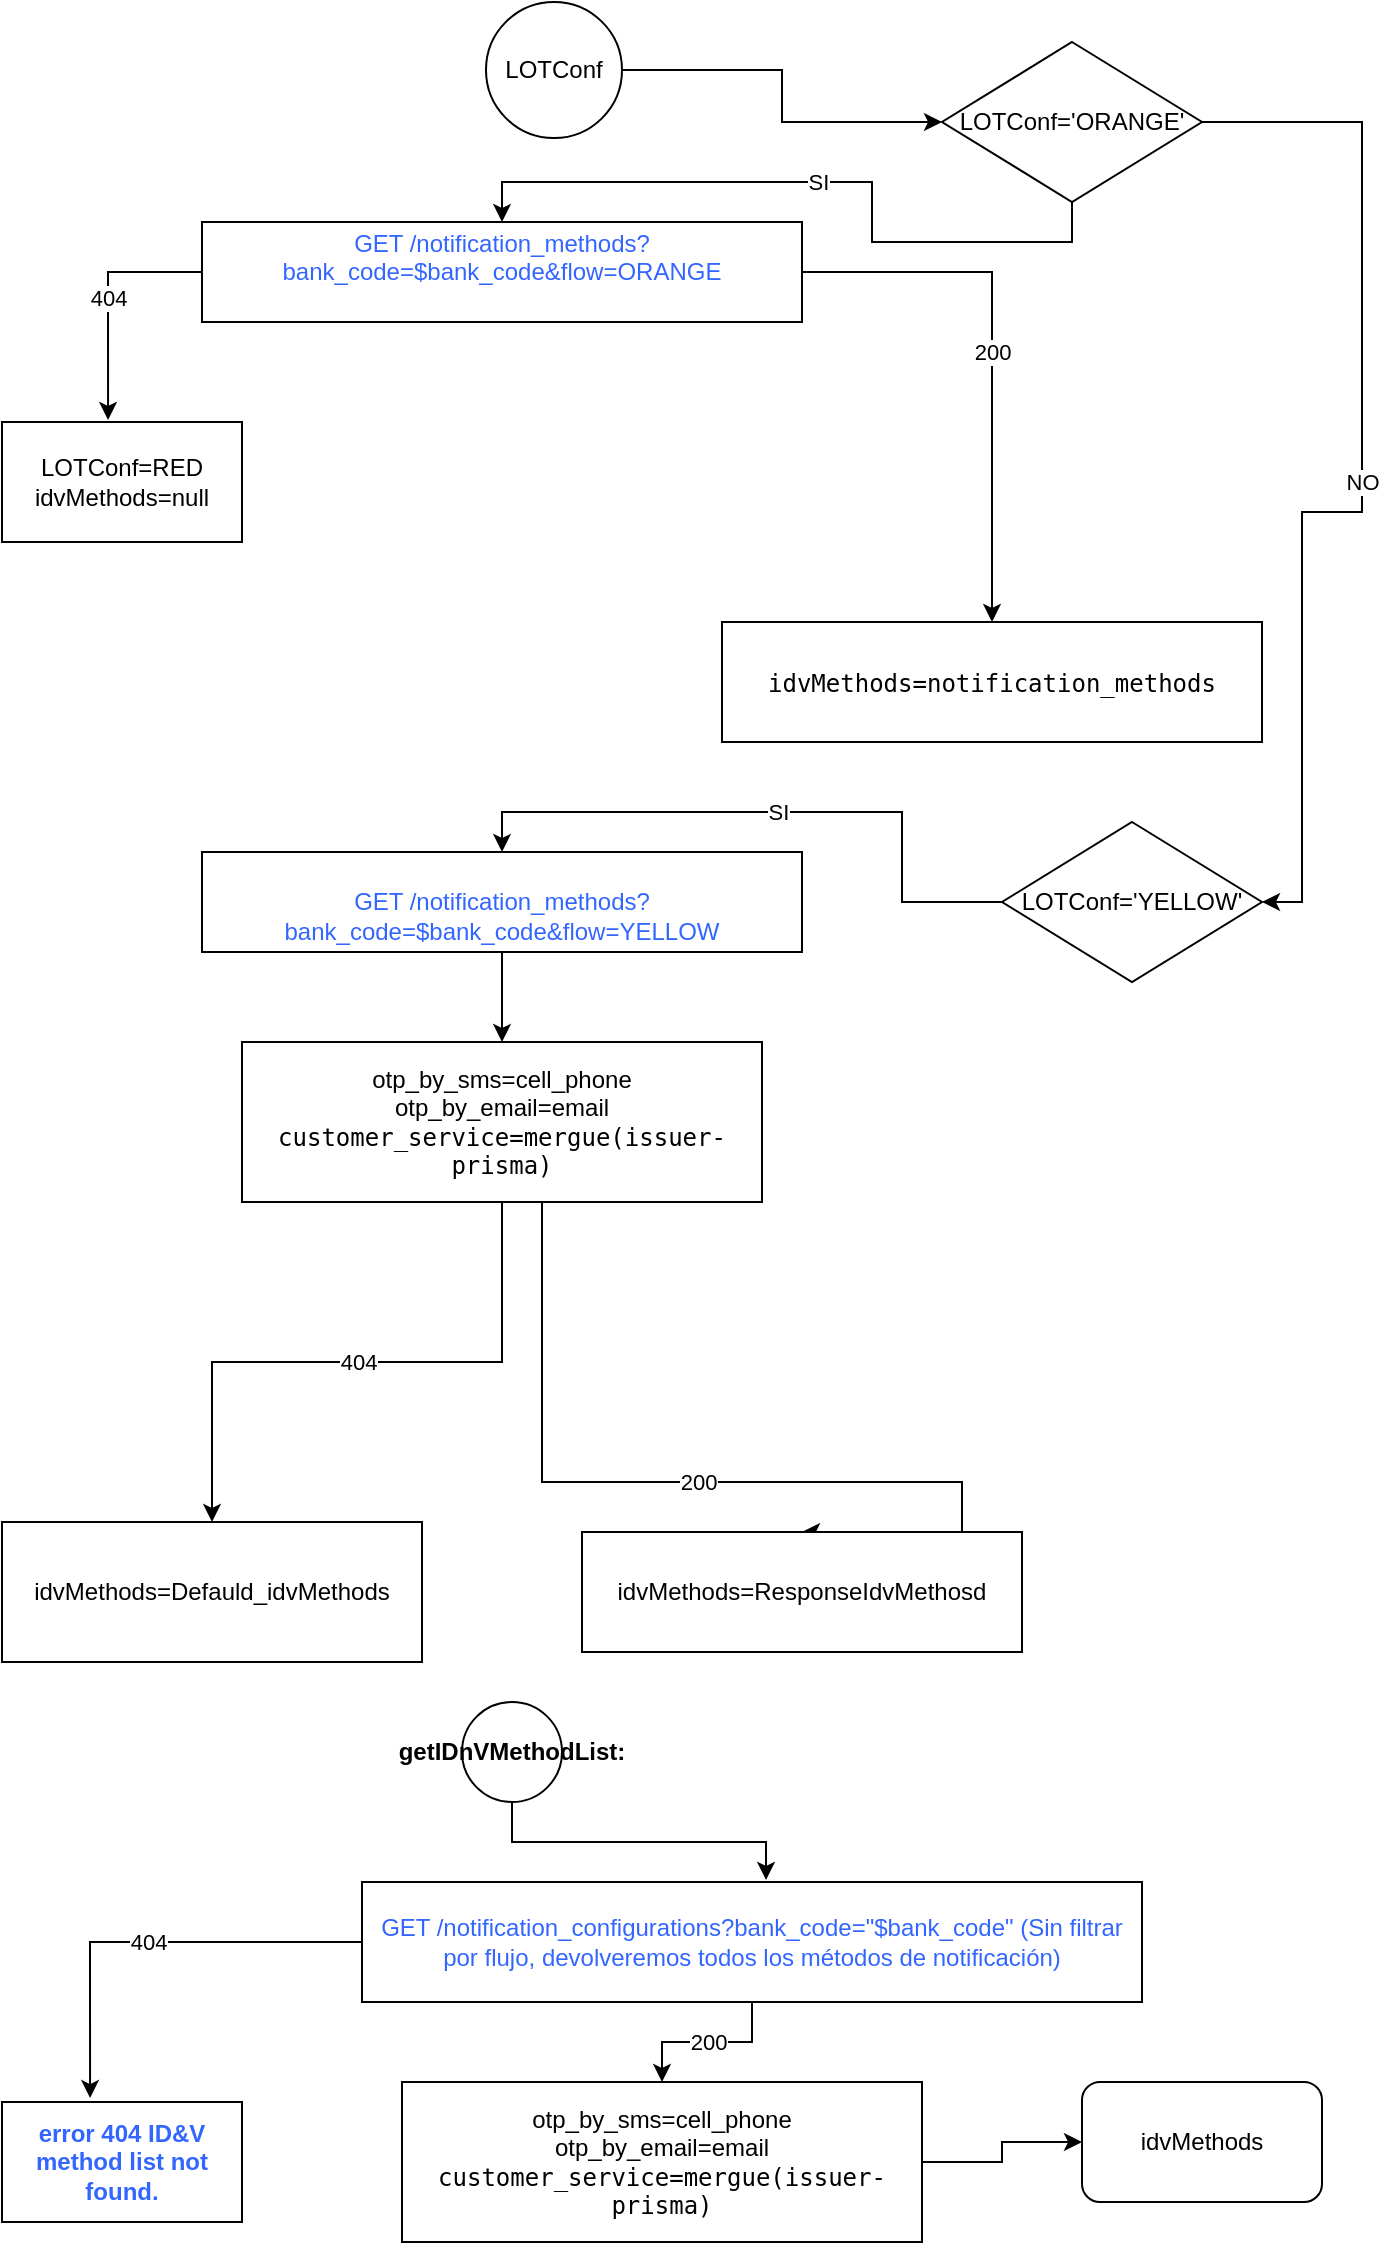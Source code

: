 <mxfile version="14.6.13" type="github">
  <diagram id="C5RBs43oDa-KdzZeNtuy" name="Page-1">
    <mxGraphModel dx="868" dy="451" grid="1" gridSize="10" guides="1" tooltips="1" connect="1" arrows="1" fold="1" page="1" pageScale="1" pageWidth="827" pageHeight="1169" math="0" shadow="0">
      <root>
        <mxCell id="WIyWlLk6GJQsqaUBKTNV-0" />
        <mxCell id="WIyWlLk6GJQsqaUBKTNV-1" parent="WIyWlLk6GJQsqaUBKTNV-0" />
        <mxCell id="--8OfGOdi-1qrSHV2bzc-3" value="404" style="edgeStyle=orthogonalEdgeStyle;rounded=0;orthogonalLoop=1;jettySize=auto;html=1;entryX=0.442;entryY=-0.017;entryDx=0;entryDy=0;entryPerimeter=0;exitX=0;exitY=0.5;exitDx=0;exitDy=0;" edge="1" parent="WIyWlLk6GJQsqaUBKTNV-1" source="--8OfGOdi-1qrSHV2bzc-1" target="--8OfGOdi-1qrSHV2bzc-2">
          <mxGeometry relative="1" as="geometry" />
        </mxCell>
        <mxCell id="--8OfGOdi-1qrSHV2bzc-6" value="200" style="edgeStyle=orthogonalEdgeStyle;rounded=0;orthogonalLoop=1;jettySize=auto;html=1;exitX=1;exitY=0.5;exitDx=0;exitDy=0;entryX=0.5;entryY=0;entryDx=0;entryDy=0;" edge="1" parent="WIyWlLk6GJQsqaUBKTNV-1" source="--8OfGOdi-1qrSHV2bzc-1" target="--8OfGOdi-1qrSHV2bzc-5">
          <mxGeometry relative="1" as="geometry">
            <mxPoint x="560" y="170" as="targetPoint" />
          </mxGeometry>
        </mxCell>
        <mxCell id="--8OfGOdi-1qrSHV2bzc-1" value="&#xa;&lt;span style=&quot;color: rgb(51 , 102 , 255)&quot;&gt;GET /notification_methods?bank_code=$bank_code&amp;amp;flow=ORANGE&lt;/span&gt;&#xa;&#xa;" style="rounded=0;whiteSpace=wrap;html=1;" vertex="1" parent="WIyWlLk6GJQsqaUBKTNV-1">
          <mxGeometry x="160" y="120" width="300" height="50" as="geometry" />
        </mxCell>
        <mxCell id="--8OfGOdi-1qrSHV2bzc-2" value="&lt;div&gt;LOTConf=RED&lt;span style=&quot;background-color: rgb(255 , 255 , 255)&quot;&gt;&lt;br&gt;&lt;/span&gt;&lt;/div&gt;&lt;div&gt;&lt;span style=&quot;background-color: rgb(255 , 255 , 255)&quot;&gt;idvMethods=null&lt;/span&gt;&lt;/div&gt;" style="rounded=0;whiteSpace=wrap;html=1;" vertex="1" parent="WIyWlLk6GJQsqaUBKTNV-1">
          <mxGeometry x="60" y="220" width="120" height="60" as="geometry" />
        </mxCell>
        <mxCell id="--8OfGOdi-1qrSHV2bzc-5" value="&lt;div style=&quot;font-family: &amp;#34;consolas&amp;#34; , &amp;#34;courier new&amp;#34; , monospace ; font-weight: normal ; font-size: 12px ; line-height: 18px&quot;&gt;&lt;div&gt;&lt;pre style=&quot;font-family: &amp;#34;jetbrains mono&amp;#34; , monospace&quot;&gt;&lt;span style=&quot;background-color: rgb(255 , 255 , 255)&quot;&gt;idvMethods=&lt;/span&gt;&lt;span style=&quot;background-color: rgb(255 , 255 , 255)&quot;&gt;notification_methods&lt;/span&gt;&lt;/pre&gt;&lt;/div&gt;&lt;/div&gt;" style="rounded=0;whiteSpace=wrap;html=1;" vertex="1" parent="WIyWlLk6GJQsqaUBKTNV-1">
          <mxGeometry x="420" y="320" width="270" height="60" as="geometry" />
        </mxCell>
        <mxCell id="--8OfGOdi-1qrSHV2bzc-28" value="404" style="edgeStyle=orthogonalEdgeStyle;rounded=0;orthogonalLoop=1;jettySize=auto;html=1;" edge="1" parent="WIyWlLk6GJQsqaUBKTNV-1" source="--8OfGOdi-1qrSHV2bzc-7" target="--8OfGOdi-1qrSHV2bzc-17">
          <mxGeometry relative="1" as="geometry" />
        </mxCell>
        <mxCell id="--8OfGOdi-1qrSHV2bzc-7" value="&lt;div&gt;otp_by_sms=cell_phone&lt;/div&gt;&lt;div&gt;otp_by_email=email&lt;/div&gt;&lt;code class=&quot;java plain&quot;&gt;customer_service=mergue(issuer-prisma)&lt;/code&gt;" style="rounded=0;whiteSpace=wrap;html=1;" vertex="1" parent="WIyWlLk6GJQsqaUBKTNV-1">
          <mxGeometry x="180" y="530" width="260" height="80" as="geometry" />
        </mxCell>
        <mxCell id="--8OfGOdi-1qrSHV2bzc-23" style="edgeStyle=orthogonalEdgeStyle;rounded=0;orthogonalLoop=1;jettySize=auto;html=1;entryX=0;entryY=0.5;entryDx=0;entryDy=0;" edge="1" parent="WIyWlLk6GJQsqaUBKTNV-1" source="--8OfGOdi-1qrSHV2bzc-9" target="--8OfGOdi-1qrSHV2bzc-11">
          <mxGeometry relative="1" as="geometry" />
        </mxCell>
        <mxCell id="--8OfGOdi-1qrSHV2bzc-9" value="LOTConf" style="ellipse;whiteSpace=wrap;html=1;aspect=fixed;" vertex="1" parent="WIyWlLk6GJQsqaUBKTNV-1">
          <mxGeometry x="302" y="10" width="68" height="68" as="geometry" />
        </mxCell>
        <mxCell id="--8OfGOdi-1qrSHV2bzc-12" value="SI" style="edgeStyle=orthogonalEdgeStyle;rounded=0;orthogonalLoop=1;jettySize=auto;html=1;exitX=0.5;exitY=1;exitDx=0;exitDy=0;" edge="1" parent="WIyWlLk6GJQsqaUBKTNV-1" source="--8OfGOdi-1qrSHV2bzc-11" target="--8OfGOdi-1qrSHV2bzc-1">
          <mxGeometry relative="1" as="geometry" />
        </mxCell>
        <mxCell id="--8OfGOdi-1qrSHV2bzc-15" value="NO" style="edgeStyle=orthogonalEdgeStyle;rounded=0;orthogonalLoop=1;jettySize=auto;html=1;entryX=1;entryY=0.5;entryDx=0;entryDy=0;" edge="1" parent="WIyWlLk6GJQsqaUBKTNV-1" source="--8OfGOdi-1qrSHV2bzc-11" target="--8OfGOdi-1qrSHV2bzc-14">
          <mxGeometry relative="1" as="geometry">
            <mxPoint x="700" y="450" as="targetPoint" />
            <Array as="points">
              <mxPoint x="740" y="70" />
              <mxPoint x="740" y="265" />
              <mxPoint x="710" y="265" />
              <mxPoint x="710" y="460" />
            </Array>
          </mxGeometry>
        </mxCell>
        <mxCell id="--8OfGOdi-1qrSHV2bzc-11" value="LOTConf=&#39;ORANGE&#39;" style="rhombus;whiteSpace=wrap;html=1;" vertex="1" parent="WIyWlLk6GJQsqaUBKTNV-1">
          <mxGeometry x="530" y="30" width="130" height="80" as="geometry" />
        </mxCell>
        <mxCell id="--8OfGOdi-1qrSHV2bzc-20" value="200" style="edgeStyle=orthogonalEdgeStyle;rounded=0;orthogonalLoop=1;jettySize=auto;html=1;exitX=0.5;exitY=1;exitDx=0;exitDy=0;entryX=0.5;entryY=0;entryDx=0;entryDy=0;" edge="1" parent="WIyWlLk6GJQsqaUBKTNV-1" source="--8OfGOdi-1qrSHV2bzc-7" target="--8OfGOdi-1qrSHV2bzc-19">
          <mxGeometry relative="1" as="geometry">
            <mxPoint x="410" y="563" as="targetPoint" />
            <Array as="points">
              <mxPoint x="330" y="750" />
              <mxPoint x="540" y="750" />
              <mxPoint x="540" y="775" />
            </Array>
          </mxGeometry>
        </mxCell>
        <mxCell id="--8OfGOdi-1qrSHV2bzc-27" style="edgeStyle=orthogonalEdgeStyle;rounded=0;orthogonalLoop=1;jettySize=auto;html=1;" edge="1" parent="WIyWlLk6GJQsqaUBKTNV-1" source="--8OfGOdi-1qrSHV2bzc-13" target="--8OfGOdi-1qrSHV2bzc-7">
          <mxGeometry relative="1" as="geometry" />
        </mxCell>
        <mxCell id="--8OfGOdi-1qrSHV2bzc-13" value="&lt;br&gt;&lt;span style=&quot;color: rgb(51 , 102 , 255)&quot;&gt;GET /notification_methods?bank_code=$bank_code&amp;amp;flow=YELLOW&lt;/span&gt;&lt;br&gt;" style="rounded=0;whiteSpace=wrap;html=1;" vertex="1" parent="WIyWlLk6GJQsqaUBKTNV-1">
          <mxGeometry x="160" y="435" width="300" height="50" as="geometry" />
        </mxCell>
        <mxCell id="--8OfGOdi-1qrSHV2bzc-16" value="SI" style="edgeStyle=orthogonalEdgeStyle;rounded=0;orthogonalLoop=1;jettySize=auto;html=1;entryX=0.5;entryY=0;entryDx=0;entryDy=0;" edge="1" parent="WIyWlLk6GJQsqaUBKTNV-1" source="--8OfGOdi-1qrSHV2bzc-14" target="--8OfGOdi-1qrSHV2bzc-13">
          <mxGeometry relative="1" as="geometry" />
        </mxCell>
        <mxCell id="--8OfGOdi-1qrSHV2bzc-14" value="LOTConf=&#39;YELLOW&#39;" style="rhombus;whiteSpace=wrap;html=1;" vertex="1" parent="WIyWlLk6GJQsqaUBKTNV-1">
          <mxGeometry x="560" y="420" width="130" height="80" as="geometry" />
        </mxCell>
        <mxCell id="--8OfGOdi-1qrSHV2bzc-17" value="&lt;div&gt;&lt;span style=&quot;background-color: rgb(255 , 255 , 255)&quot;&gt;idvMethods=Defauld_&lt;/span&gt;&lt;span style=&quot;background-color: rgb(255 , 255 , 255)&quot;&gt;idvMethods&lt;/span&gt;&lt;/div&gt;" style="rounded=0;whiteSpace=wrap;html=1;" vertex="1" parent="WIyWlLk6GJQsqaUBKTNV-1">
          <mxGeometry x="60" y="770" width="210" height="70" as="geometry" />
        </mxCell>
        <mxCell id="--8OfGOdi-1qrSHV2bzc-19" value="&lt;div&gt;&lt;span style=&quot;background-color: rgb(255 , 255 , 255)&quot;&gt;idvMethods=ResponseIdvMethosd&lt;/span&gt;&lt;/div&gt;" style="rounded=0;whiteSpace=wrap;html=1;" vertex="1" parent="WIyWlLk6GJQsqaUBKTNV-1">
          <mxGeometry x="350" y="775" width="220" height="60" as="geometry" />
        </mxCell>
        <mxCell id="--8OfGOdi-1qrSHV2bzc-36" style="edgeStyle=orthogonalEdgeStyle;rounded=0;orthogonalLoop=1;jettySize=auto;html=1;entryX=0.518;entryY=-0.017;entryDx=0;entryDy=0;entryPerimeter=0;" edge="1" parent="WIyWlLk6GJQsqaUBKTNV-1" source="--8OfGOdi-1qrSHV2bzc-29" target="--8OfGOdi-1qrSHV2bzc-31">
          <mxGeometry relative="1" as="geometry" />
        </mxCell>
        <mxCell id="--8OfGOdi-1qrSHV2bzc-29" value="&lt;strong style=&quot;text-align: left&quot;&gt;getIDnVMethodList:&lt;/strong&gt;" style="ellipse;whiteSpace=wrap;html=1;aspect=fixed;" vertex="1" parent="WIyWlLk6GJQsqaUBKTNV-1">
          <mxGeometry x="290" y="860" width="50" height="50" as="geometry" />
        </mxCell>
        <mxCell id="--8OfGOdi-1qrSHV2bzc-30" value="&lt;span style=&quot;color: rgb(51 , 102 , 255)&quot;&gt;&lt;strong&gt;error 404 ID&amp;amp;V method list not found.&lt;/strong&gt;&lt;/span&gt;" style="whiteSpace=wrap;html=1;" vertex="1" parent="WIyWlLk6GJQsqaUBKTNV-1">
          <mxGeometry x="60" y="1060" width="120" height="60" as="geometry" />
        </mxCell>
        <mxCell id="--8OfGOdi-1qrSHV2bzc-33" value="404" style="edgeStyle=orthogonalEdgeStyle;rounded=0;orthogonalLoop=1;jettySize=auto;html=1;entryX=0.367;entryY=-0.033;entryDx=0;entryDy=0;entryPerimeter=0;" edge="1" parent="WIyWlLk6GJQsqaUBKTNV-1" source="--8OfGOdi-1qrSHV2bzc-31" target="--8OfGOdi-1qrSHV2bzc-30">
          <mxGeometry relative="1" as="geometry" />
        </mxCell>
        <mxCell id="--8OfGOdi-1qrSHV2bzc-37" value="200" style="edgeStyle=orthogonalEdgeStyle;rounded=0;orthogonalLoop=1;jettySize=auto;html=1;entryX=0.5;entryY=0;entryDx=0;entryDy=0;" edge="1" parent="WIyWlLk6GJQsqaUBKTNV-1" source="--8OfGOdi-1qrSHV2bzc-31" target="--8OfGOdi-1qrSHV2bzc-34">
          <mxGeometry relative="1" as="geometry">
            <Array as="points">
              <mxPoint x="435" y="1030" />
              <mxPoint x="390" y="1030" />
            </Array>
          </mxGeometry>
        </mxCell>
        <mxCell id="--8OfGOdi-1qrSHV2bzc-31" value="&lt;span style=&quot;color: rgb(51 , 102 , 255)&quot;&gt;GET /notification_configurations?bank_code=&quot;$bank_code&quot; (Sin filtrar por flujo, devolveremos todos los métodos de notificación)&lt;/span&gt;" style="whiteSpace=wrap;html=1;" vertex="1" parent="WIyWlLk6GJQsqaUBKTNV-1">
          <mxGeometry x="240" y="950" width="390" height="60" as="geometry" />
        </mxCell>
        <mxCell id="--8OfGOdi-1qrSHV2bzc-39" style="edgeStyle=orthogonalEdgeStyle;rounded=0;orthogonalLoop=1;jettySize=auto;html=1;" edge="1" parent="WIyWlLk6GJQsqaUBKTNV-1" source="--8OfGOdi-1qrSHV2bzc-34" target="--8OfGOdi-1qrSHV2bzc-38">
          <mxGeometry relative="1" as="geometry" />
        </mxCell>
        <mxCell id="--8OfGOdi-1qrSHV2bzc-34" value="&lt;div&gt;otp_by_sms=cell_phone&lt;/div&gt;&lt;div&gt;otp_by_email=email&lt;/div&gt;&lt;code class=&quot;java plain&quot;&gt;customer_service=mergue(issuer-prisma)&lt;/code&gt;" style="rounded=0;whiteSpace=wrap;html=1;" vertex="1" parent="WIyWlLk6GJQsqaUBKTNV-1">
          <mxGeometry x="260" y="1050" width="260" height="80" as="geometry" />
        </mxCell>
        <mxCell id="--8OfGOdi-1qrSHV2bzc-38" value="&lt;span style=&quot;background-color: rgb(255 , 255 , 255)&quot;&gt;idvMethods&lt;/span&gt;" style="rounded=1;whiteSpace=wrap;html=1;" vertex="1" parent="WIyWlLk6GJQsqaUBKTNV-1">
          <mxGeometry x="600" y="1050" width="120" height="60" as="geometry" />
        </mxCell>
      </root>
    </mxGraphModel>
  </diagram>
</mxfile>
